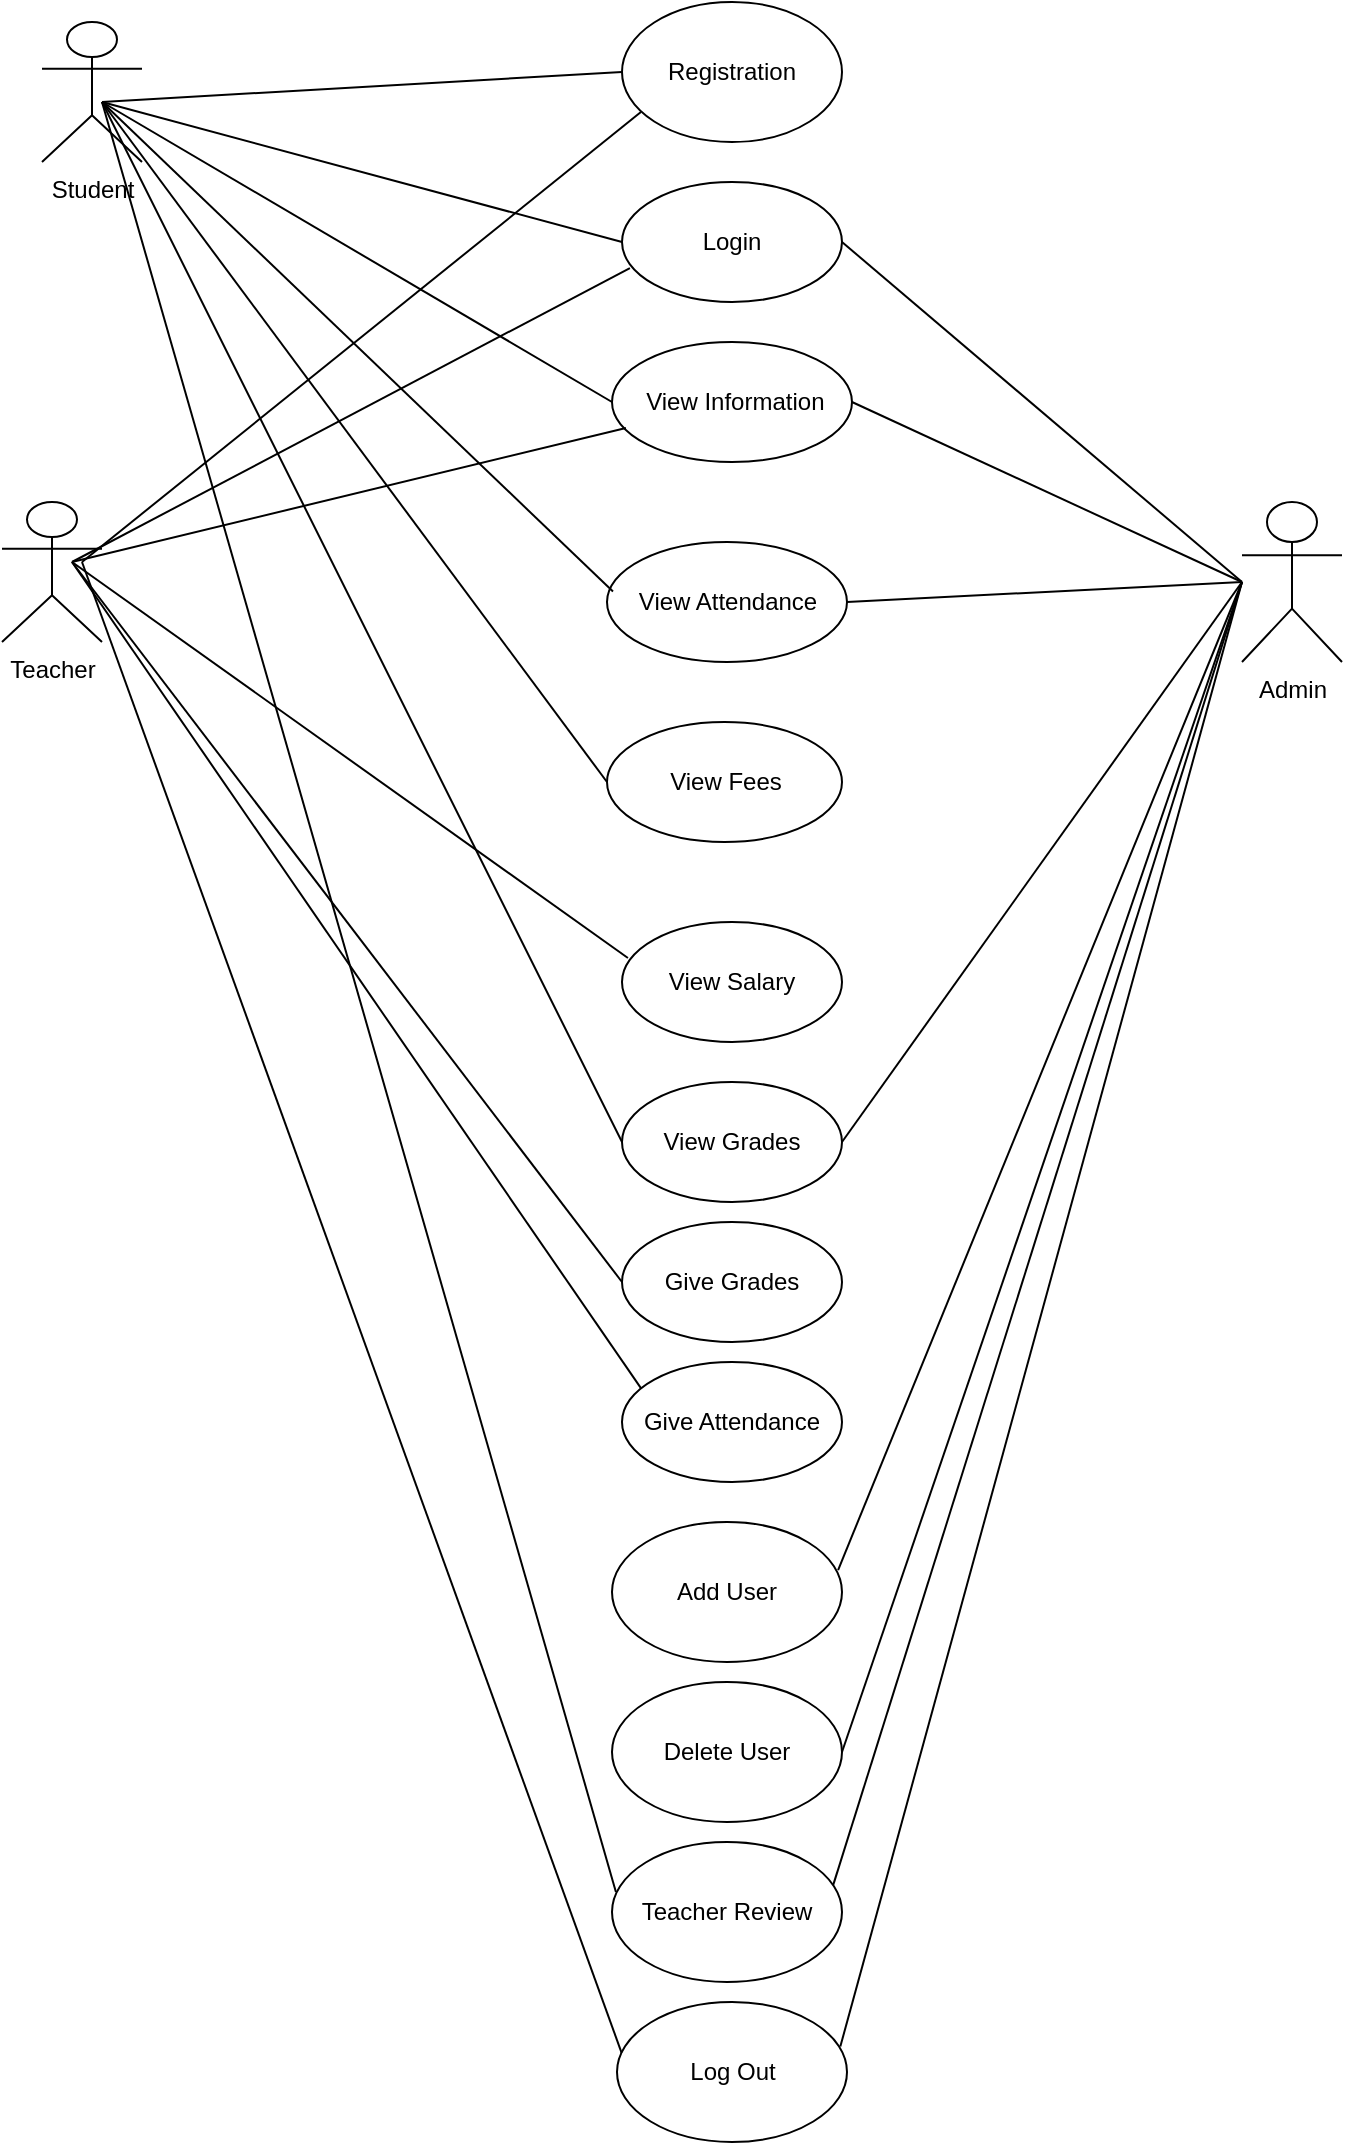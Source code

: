 <mxfile version="20.2.3" type="device"><diagram id="zi8m5xvk6dGgyWI9QpWV" name="Page-1"><mxGraphModel dx="1278" dy="563" grid="1" gridSize="10" guides="1" tooltips="1" connect="1" arrows="1" fold="1" page="1" pageScale="1" pageWidth="850" pageHeight="1100" math="0" shadow="0"><root><mxCell id="0"/><mxCell id="1" parent="0"/><mxCell id="ojE7Yxq2xJJHMNpMjpb5-1" value="Registration" style="ellipse;whiteSpace=wrap;html=1;" parent="1" vertex="1"><mxGeometry x="350" y="30" width="110" height="70" as="geometry"/></mxCell><mxCell id="ojE7Yxq2xJJHMNpMjpb5-2" value="Login" style="ellipse;whiteSpace=wrap;html=1;" parent="1" vertex="1"><mxGeometry x="350" y="120" width="110" height="60" as="geometry"/></mxCell><mxCell id="ojE7Yxq2xJJHMNpMjpb5-3" value="&amp;nbsp;View Information" style="ellipse;whiteSpace=wrap;html=1;" parent="1" vertex="1"><mxGeometry x="345" y="200" width="120" height="60" as="geometry"/></mxCell><mxCell id="ojE7Yxq2xJJHMNpMjpb5-4" value="View Attendance" style="ellipse;whiteSpace=wrap;html=1;" parent="1" vertex="1"><mxGeometry x="342.5" y="300" width="120" height="60" as="geometry"/></mxCell><mxCell id="ojE7Yxq2xJJHMNpMjpb5-5" value="View Fees" style="ellipse;whiteSpace=wrap;html=1;" parent="1" vertex="1"><mxGeometry x="342.5" y="390" width="117.5" height="60" as="geometry"/></mxCell><mxCell id="ojE7Yxq2xJJHMNpMjpb5-17" value="Admin" style="shape=umlActor;verticalLabelPosition=bottom;verticalAlign=top;html=1;" parent="1" vertex="1"><mxGeometry x="660" y="280" width="50" height="80" as="geometry"/></mxCell><mxCell id="ojE7Yxq2xJJHMNpMjpb5-20" value="Student" style="shape=umlActor;verticalLabelPosition=bottom;verticalAlign=top;html=1;" parent="1" vertex="1"><mxGeometry x="60" y="40" width="50" height="70" as="geometry"/></mxCell><mxCell id="ojE7Yxq2xJJHMNpMjpb5-29" value="View Salary" style="ellipse;whiteSpace=wrap;html=1;" parent="1" vertex="1"><mxGeometry x="350" y="490" width="110" height="60" as="geometry"/></mxCell><mxCell id="ojE7Yxq2xJJHMNpMjpb5-30" value="View Grades" style="ellipse;whiteSpace=wrap;html=1;" parent="1" vertex="1"><mxGeometry x="350" y="570" width="110" height="60" as="geometry"/></mxCell><mxCell id="ojE7Yxq2xJJHMNpMjpb5-31" value="Give Grades" style="ellipse;whiteSpace=wrap;html=1;" parent="1" vertex="1"><mxGeometry x="350" y="640" width="110" height="60" as="geometry"/></mxCell><mxCell id="ojE7Yxq2xJJHMNpMjpb5-32" value="Give Attendance" style="ellipse;whiteSpace=wrap;html=1;" parent="1" vertex="1"><mxGeometry x="350" y="710" width="110" height="60" as="geometry"/></mxCell><mxCell id="ojE7Yxq2xJJHMNpMjpb5-33" value="Add User" style="ellipse;whiteSpace=wrap;html=1;" parent="1" vertex="1"><mxGeometry x="345" y="790" width="115" height="70" as="geometry"/></mxCell><mxCell id="ojE7Yxq2xJJHMNpMjpb5-34" value="Delete User" style="ellipse;whiteSpace=wrap;html=1;" parent="1" vertex="1"><mxGeometry x="345" y="870" width="115" height="70" as="geometry"/></mxCell><mxCell id="ZFMstX5FXcbD6CZfrHqC-13" value="" style="endArrow=none;html=1;rounded=0;entryX=0;entryY=0.5;entryDx=0;entryDy=0;" parent="1" target="ojE7Yxq2xJJHMNpMjpb5-1" edge="1"><mxGeometry width="50" height="50" relative="1" as="geometry"><mxPoint x="90" y="80" as="sourcePoint"/><mxPoint x="150" y="50" as="targetPoint"/></mxGeometry></mxCell><mxCell id="ZFMstX5FXcbD6CZfrHqC-14" value="" style="endArrow=none;html=1;rounded=0;entryX=0;entryY=0.5;entryDx=0;entryDy=0;" parent="1" target="ojE7Yxq2xJJHMNpMjpb5-2" edge="1"><mxGeometry width="50" height="50" relative="1" as="geometry"><mxPoint x="90" y="80" as="sourcePoint"/><mxPoint x="210" y="90" as="targetPoint"/></mxGeometry></mxCell><mxCell id="ZFMstX5FXcbD6CZfrHqC-15" value="" style="endArrow=none;html=1;rounded=0;entryX=0;entryY=0.5;entryDx=0;entryDy=0;" parent="1" target="ojE7Yxq2xJJHMNpMjpb5-3" edge="1"><mxGeometry width="50" height="50" relative="1" as="geometry"><mxPoint x="90" y="80" as="sourcePoint"/><mxPoint x="340" y="250" as="targetPoint"/></mxGeometry></mxCell><mxCell id="ZFMstX5FXcbD6CZfrHqC-19" value="" style="endArrow=none;html=1;rounded=0;entryX=0.025;entryY=0.413;entryDx=0;entryDy=0;entryPerimeter=0;" parent="1" target="ojE7Yxq2xJJHMNpMjpb5-4" edge="1"><mxGeometry width="50" height="50" relative="1" as="geometry"><mxPoint x="90" y="80" as="sourcePoint"/><mxPoint x="340" y="340" as="targetPoint"/></mxGeometry></mxCell><mxCell id="ZFMstX5FXcbD6CZfrHqC-20" value="" style="endArrow=none;html=1;rounded=0;entryX=0;entryY=0.5;entryDx=0;entryDy=0;" parent="1" target="ojE7Yxq2xJJHMNpMjpb5-5" edge="1"><mxGeometry width="50" height="50" relative="1" as="geometry"><mxPoint x="90" y="80" as="sourcePoint"/><mxPoint x="340" y="440" as="targetPoint"/></mxGeometry></mxCell><mxCell id="ZFMstX5FXcbD6CZfrHqC-22" value="" style="endArrow=none;html=1;rounded=0;entryX=0;entryY=0.5;entryDx=0;entryDy=0;" parent="1" target="ojE7Yxq2xJJHMNpMjpb5-30" edge="1"><mxGeometry width="50" height="50" relative="1" as="geometry"><mxPoint x="90" y="80" as="sourcePoint"/><mxPoint x="210" y="300" as="targetPoint"/></mxGeometry></mxCell><mxCell id="ZFMstX5FXcbD6CZfrHqC-27" value="" style="endArrow=none;html=1;rounded=0;exitX=0.5;exitY=0.5;exitDx=0;exitDy=0;exitPerimeter=0;entryX=0;entryY=0.5;entryDx=0;entryDy=0;" parent="1" target="ojE7Yxq2xJJHMNpMjpb5-31" edge="1"><mxGeometry width="50" height="50" relative="1" as="geometry"><mxPoint x="75" y="310.0" as="sourcePoint"/><mxPoint x="350" y="690" as="targetPoint"/></mxGeometry></mxCell><mxCell id="ZFMstX5FXcbD6CZfrHqC-28" value="" style="endArrow=none;html=1;rounded=0;entryX=0.086;entryY=0.218;entryDx=0;entryDy=0;entryPerimeter=0;" parent="1" target="ojE7Yxq2xJJHMNpMjpb5-32" edge="1"><mxGeometry width="50" height="50" relative="1" as="geometry"><mxPoint x="75" y="310" as="sourcePoint"/><mxPoint x="160" y="440" as="targetPoint"/></mxGeometry></mxCell><mxCell id="ZFMstX5FXcbD6CZfrHqC-29" value="" style="endArrow=none;html=1;rounded=0;exitX=1;exitY=0.5;exitDx=0;exitDy=0;" parent="1" source="ojE7Yxq2xJJHMNpMjpb5-2" edge="1"><mxGeometry width="50" height="50" relative="1" as="geometry"><mxPoint x="580" y="330" as="sourcePoint"/><mxPoint x="660" y="320" as="targetPoint"/></mxGeometry></mxCell><mxCell id="ZFMstX5FXcbD6CZfrHqC-30" value="" style="endArrow=none;html=1;rounded=0;exitX=1;exitY=0.5;exitDx=0;exitDy=0;" parent="1" source="ojE7Yxq2xJJHMNpMjpb5-3" edge="1"><mxGeometry width="50" height="50" relative="1" as="geometry"><mxPoint x="510" y="310" as="sourcePoint"/><mxPoint x="660" y="320" as="targetPoint"/></mxGeometry></mxCell><mxCell id="ZFMstX5FXcbD6CZfrHqC-32" value="" style="endArrow=none;html=1;rounded=0;exitX=1;exitY=0.5;exitDx=0;exitDy=0;" parent="1" source="ojE7Yxq2xJJHMNpMjpb5-4" edge="1"><mxGeometry width="50" height="50" relative="1" as="geometry"><mxPoint x="510" y="360" as="sourcePoint"/><mxPoint x="660" y="320" as="targetPoint"/></mxGeometry></mxCell><mxCell id="ZFMstX5FXcbD6CZfrHqC-34" value="" style="endArrow=none;html=1;rounded=0;exitX=0.5;exitY=0.5;exitDx=0;exitDy=0;exitPerimeter=0;entryX=0.086;entryY=0.786;entryDx=0;entryDy=0;entryPerimeter=0;" parent="1" edge="1" target="ojE7Yxq2xJJHMNpMjpb5-1"><mxGeometry width="50" height="50" relative="1" as="geometry"><mxPoint x="80" y="310.0" as="sourcePoint"/><mxPoint x="365" y="80" as="targetPoint"/></mxGeometry></mxCell><mxCell id="ZFMstX5FXcbD6CZfrHqC-36" value="" style="endArrow=none;html=1;rounded=0;exitX=1;exitY=0.5;exitDx=0;exitDy=0;" parent="1" source="ojE7Yxq2xJJHMNpMjpb5-30" edge="1"><mxGeometry width="50" height="50" relative="1" as="geometry"><mxPoint x="580" y="540" as="sourcePoint"/><mxPoint x="660" y="320" as="targetPoint"/></mxGeometry></mxCell><mxCell id="ZFMstX5FXcbD6CZfrHqC-37" value="" style="endArrow=none;html=1;rounded=0;exitX=0.983;exitY=0.343;exitDx=0;exitDy=0;exitPerimeter=0;" parent="1" source="ojE7Yxq2xJJHMNpMjpb5-33" edge="1"><mxGeometry width="50" height="50" relative="1" as="geometry"><mxPoint x="590" y="500" as="sourcePoint"/><mxPoint x="660" y="320" as="targetPoint"/></mxGeometry></mxCell><mxCell id="ZFMstX5FXcbD6CZfrHqC-38" value="" style="endArrow=none;html=1;rounded=0;exitX=1;exitY=0.5;exitDx=0;exitDy=0;" parent="1" source="ojE7Yxq2xJJHMNpMjpb5-34" edge="1"><mxGeometry width="50" height="50" relative="1" as="geometry"><mxPoint x="560" y="690" as="sourcePoint"/><mxPoint x="660" y="320" as="targetPoint"/></mxGeometry></mxCell><mxCell id="ZFMstX5FXcbD6CZfrHqC-39" value="" style="endArrow=none;html=1;rounded=0;entryX=0.036;entryY=0.717;entryDx=0;entryDy=0;entryPerimeter=0;exitX=0.5;exitY=0.5;exitDx=0;exitDy=0;exitPerimeter=0;" parent="1" target="ojE7Yxq2xJJHMNpMjpb5-2" edge="1"><mxGeometry width="50" height="50" relative="1" as="geometry"><mxPoint x="75" y="310.0" as="sourcePoint"/><mxPoint x="180" y="270" as="targetPoint"/></mxGeometry></mxCell><mxCell id="ZFMstX5FXcbD6CZfrHqC-40" value="" style="endArrow=none;html=1;rounded=0;entryX=0.058;entryY=0.717;entryDx=0;entryDy=0;entryPerimeter=0;exitX=0.5;exitY=0.5;exitDx=0;exitDy=0;exitPerimeter=0;" parent="1" target="ojE7Yxq2xJJHMNpMjpb5-3" edge="1"><mxGeometry width="50" height="50" relative="1" as="geometry"><mxPoint x="75" y="310.0" as="sourcePoint"/><mxPoint x="190" y="290" as="targetPoint"/></mxGeometry></mxCell><mxCell id="ZFMstX5FXcbD6CZfrHqC-41" value="" style="endArrow=none;html=1;rounded=0;exitX=0.5;exitY=0.5;exitDx=0;exitDy=0;exitPerimeter=0;entryX=0.027;entryY=0.3;entryDx=0;entryDy=0;entryPerimeter=0;" parent="1" target="ojE7Yxq2xJJHMNpMjpb5-29" edge="1"><mxGeometry width="50" height="50" relative="1" as="geometry"><mxPoint x="75" y="310.0" as="sourcePoint"/><mxPoint x="230" y="370" as="targetPoint"/></mxGeometry></mxCell><mxCell id="ZFMstX5FXcbD6CZfrHqC-42" value="Teacher Review" style="ellipse;whiteSpace=wrap;html=1;" parent="1" vertex="1"><mxGeometry x="345" y="950" width="115" height="70" as="geometry"/></mxCell><mxCell id="ZFMstX5FXcbD6CZfrHqC-43" value="" style="endArrow=none;html=1;rounded=0;entryX=0.017;entryY=0.357;entryDx=0;entryDy=0;entryPerimeter=0;" parent="1" target="ZFMstX5FXcbD6CZfrHqC-42" edge="1"><mxGeometry width="50" height="50" relative="1" as="geometry"><mxPoint x="90" y="80" as="sourcePoint"/><mxPoint x="180" y="180" as="targetPoint"/></mxGeometry></mxCell><mxCell id="ZFMstX5FXcbD6CZfrHqC-45" value="" style="endArrow=none;html=1;rounded=0;exitX=0.962;exitY=0.306;exitDx=0;exitDy=0;exitPerimeter=0;" parent="1" source="ZFMstX5FXcbD6CZfrHqC-42" edge="1"><mxGeometry width="50" height="50" relative="1" as="geometry"><mxPoint x="610" y="530" as="sourcePoint"/><mxPoint x="660" y="320" as="targetPoint"/></mxGeometry></mxCell><mxCell id="ZFMstX5FXcbD6CZfrHqC-46" value="Teacher" style="shape=umlActor;verticalLabelPosition=bottom;verticalAlign=top;html=1;" parent="1" vertex="1"><mxGeometry x="40" y="280" width="50" height="70" as="geometry"/></mxCell><mxCell id="XFxGQhJCuUAq67ZY4Jo9-1" value="Log Out" style="ellipse;whiteSpace=wrap;html=1;" vertex="1" parent="1"><mxGeometry x="347.5" y="1030" width="115" height="70" as="geometry"/></mxCell><mxCell id="XFxGQhJCuUAq67ZY4Jo9-2" value="" style="endArrow=none;html=1;rounded=0;entryX=0.02;entryY=0.363;entryDx=0;entryDy=0;entryPerimeter=0;" edge="1" parent="1" target="XFxGQhJCuUAq67ZY4Jo9-1"><mxGeometry width="50" height="50" relative="1" as="geometry"><mxPoint x="80" y="310" as="sourcePoint"/><mxPoint x="355" y="995" as="targetPoint"/></mxGeometry></mxCell><mxCell id="XFxGQhJCuUAq67ZY4Jo9-4" value="" style="endArrow=none;html=1;rounded=0;exitX=0.971;exitY=0.318;exitDx=0;exitDy=0;exitPerimeter=0;" edge="1" parent="1" source="XFxGQhJCuUAq67ZY4Jo9-1"><mxGeometry width="50" height="50" relative="1" as="geometry"><mxPoint x="467.01" y="980.02" as="sourcePoint"/><mxPoint x="660" y="320" as="targetPoint"/></mxGeometry></mxCell></root></mxGraphModel></diagram></mxfile>